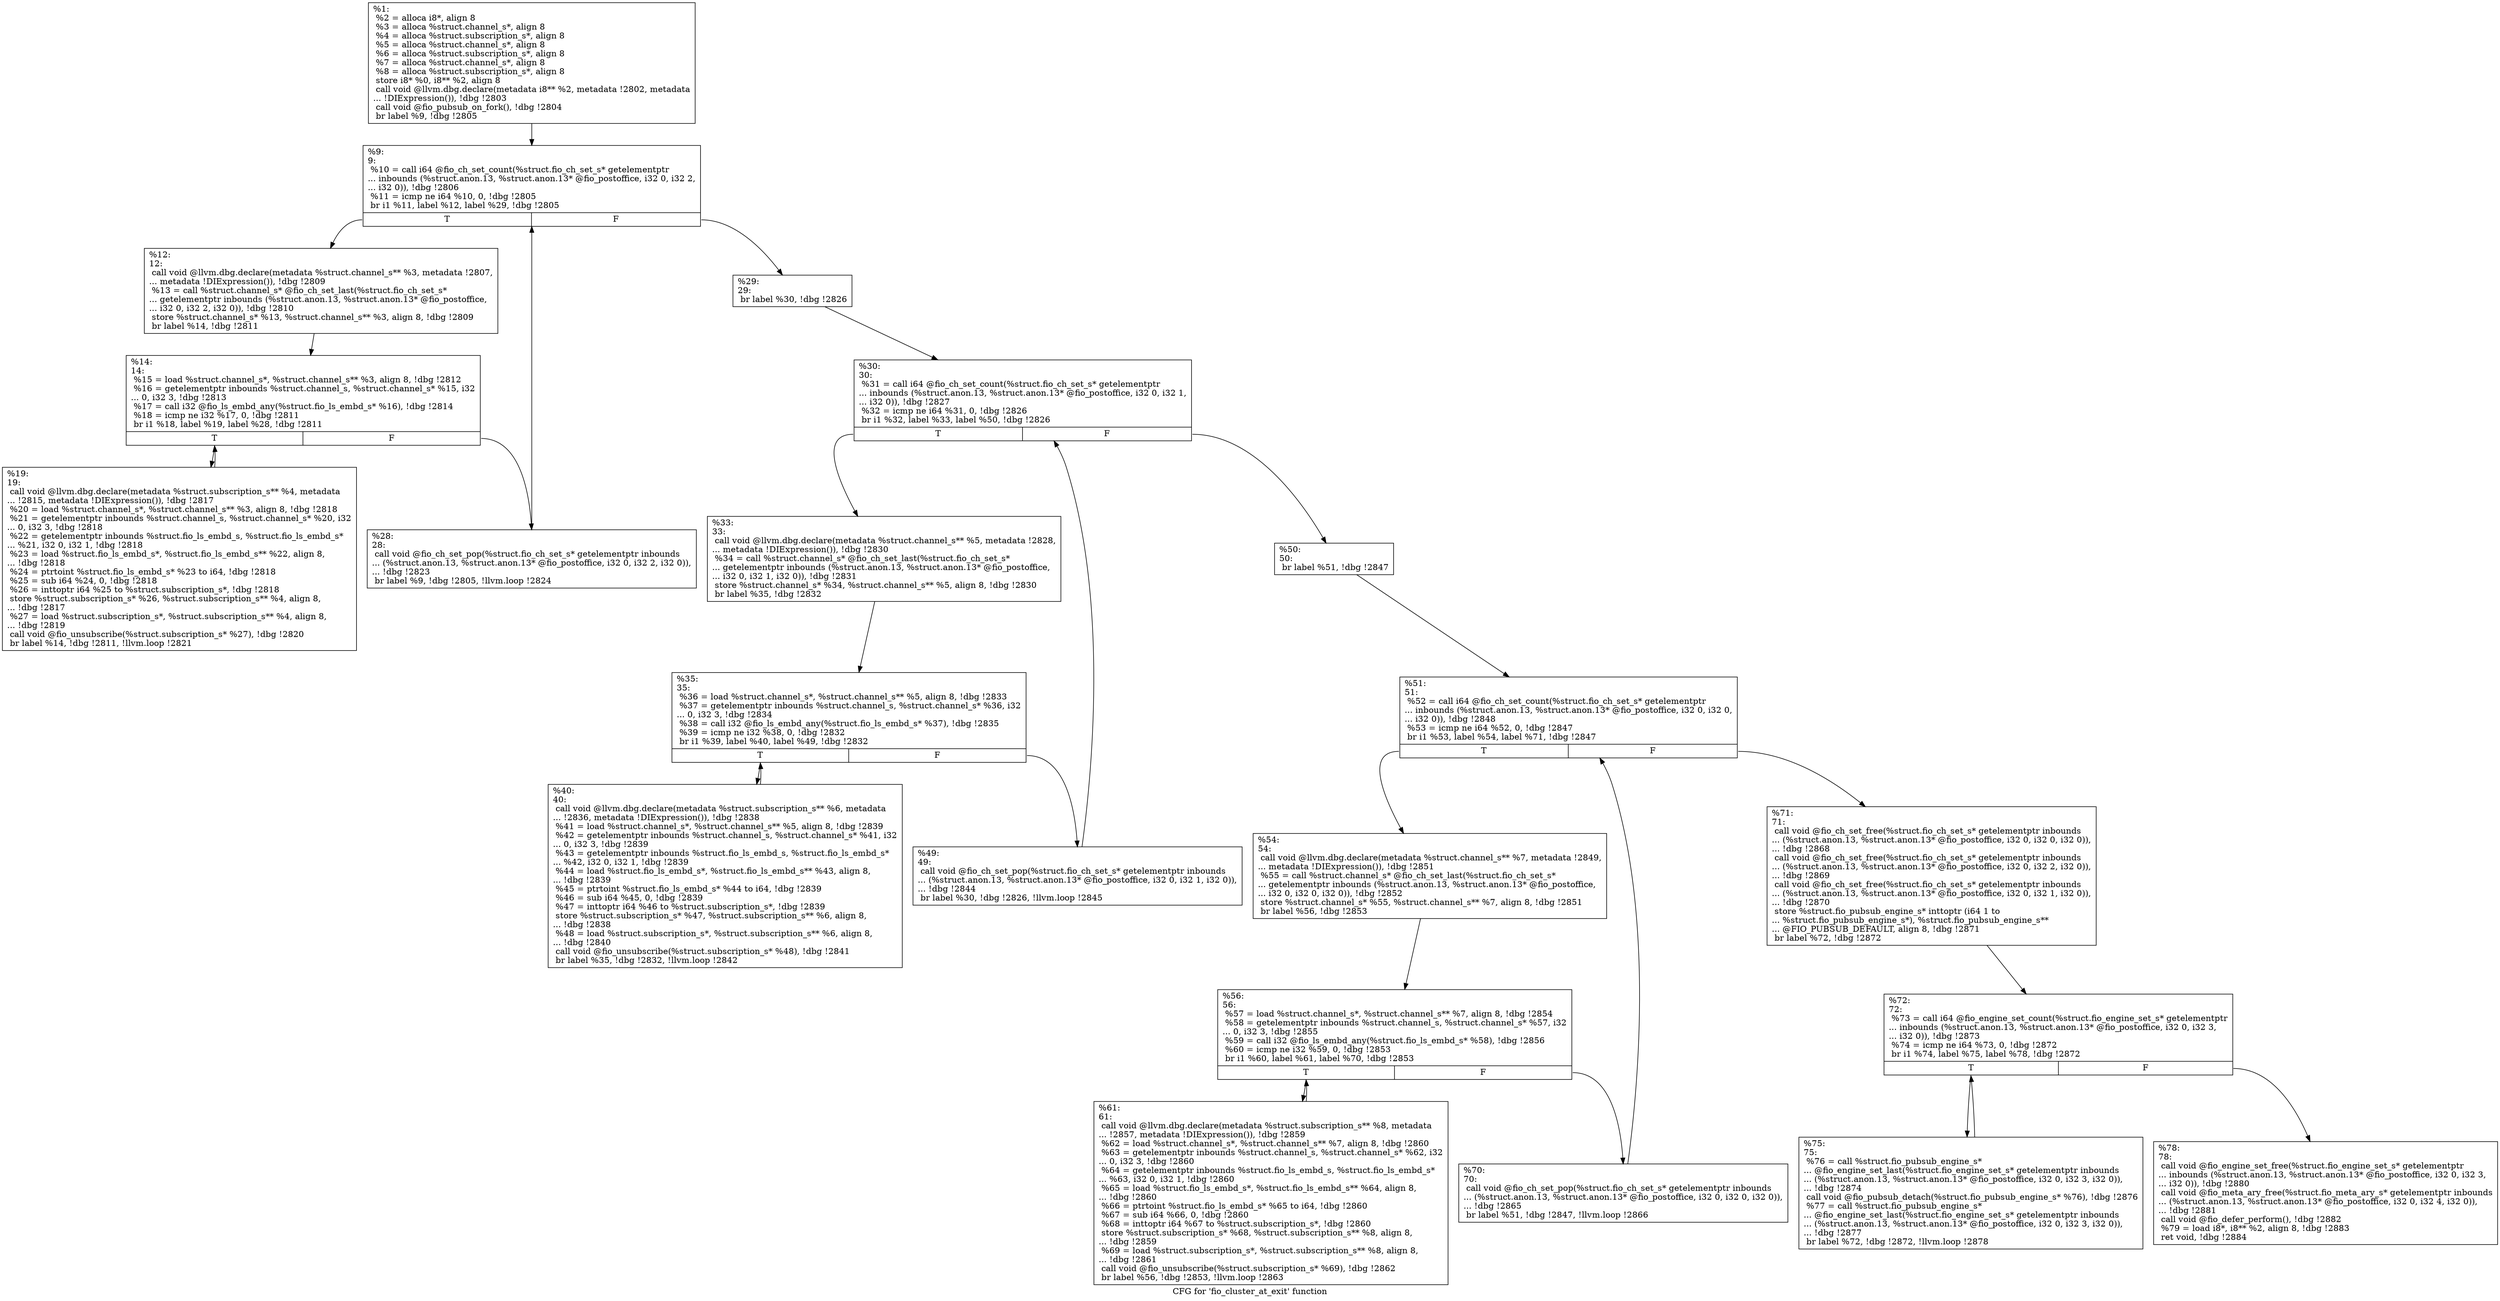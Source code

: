 digraph "CFG for 'fio_cluster_at_exit' function" {
	label="CFG for 'fio_cluster_at_exit' function";

	Node0x55685142ff90 [shape=record,label="{%1:\l  %2 = alloca i8*, align 8\l  %3 = alloca %struct.channel_s*, align 8\l  %4 = alloca %struct.subscription_s*, align 8\l  %5 = alloca %struct.channel_s*, align 8\l  %6 = alloca %struct.subscription_s*, align 8\l  %7 = alloca %struct.channel_s*, align 8\l  %8 = alloca %struct.subscription_s*, align 8\l  store i8* %0, i8** %2, align 8\l  call void @llvm.dbg.declare(metadata i8** %2, metadata !2802, metadata\l... !DIExpression()), !dbg !2803\l  call void @fio_pubsub_on_fork(), !dbg !2804\l  br label %9, !dbg !2805\l}"];
	Node0x55685142ff90 -> Node0x556851430780;
	Node0x556851430780 [shape=record,label="{%9:\l9:                                                \l  %10 = call i64 @fio_ch_set_count(%struct.fio_ch_set_s* getelementptr\l... inbounds (%struct.anon.13, %struct.anon.13* @fio_postoffice, i32 0, i32 2,\l... i32 0)), !dbg !2806\l  %11 = icmp ne i64 %10, 0, !dbg !2805\l  br i1 %11, label %12, label %29, !dbg !2805\l|{<s0>T|<s1>F}}"];
	Node0x556851430780:s0 -> Node0x5568514307d0;
	Node0x556851430780:s1 -> Node0x556851430910;
	Node0x5568514307d0 [shape=record,label="{%12:\l12:                                               \l  call void @llvm.dbg.declare(metadata %struct.channel_s** %3, metadata !2807,\l... metadata !DIExpression()), !dbg !2809\l  %13 = call %struct.channel_s* @fio_ch_set_last(%struct.fio_ch_set_s*\l... getelementptr inbounds (%struct.anon.13, %struct.anon.13* @fio_postoffice,\l... i32 0, i32 2, i32 0)), !dbg !2810\l  store %struct.channel_s* %13, %struct.channel_s** %3, align 8, !dbg !2809\l  br label %14, !dbg !2811\l}"];
	Node0x5568514307d0 -> Node0x556851430820;
	Node0x556851430820 [shape=record,label="{%14:\l14:                                               \l  %15 = load %struct.channel_s*, %struct.channel_s** %3, align 8, !dbg !2812\l  %16 = getelementptr inbounds %struct.channel_s, %struct.channel_s* %15, i32\l... 0, i32 3, !dbg !2813\l  %17 = call i32 @fio_ls_embd_any(%struct.fio_ls_embd_s* %16), !dbg !2814\l  %18 = icmp ne i32 %17, 0, !dbg !2811\l  br i1 %18, label %19, label %28, !dbg !2811\l|{<s0>T|<s1>F}}"];
	Node0x556851430820:s0 -> Node0x556851430870;
	Node0x556851430820:s1 -> Node0x5568514308c0;
	Node0x556851430870 [shape=record,label="{%19:\l19:                                               \l  call void @llvm.dbg.declare(metadata %struct.subscription_s** %4, metadata\l... !2815, metadata !DIExpression()), !dbg !2817\l  %20 = load %struct.channel_s*, %struct.channel_s** %3, align 8, !dbg !2818\l  %21 = getelementptr inbounds %struct.channel_s, %struct.channel_s* %20, i32\l... 0, i32 3, !dbg !2818\l  %22 = getelementptr inbounds %struct.fio_ls_embd_s, %struct.fio_ls_embd_s*\l... %21, i32 0, i32 1, !dbg !2818\l  %23 = load %struct.fio_ls_embd_s*, %struct.fio_ls_embd_s** %22, align 8,\l... !dbg !2818\l  %24 = ptrtoint %struct.fio_ls_embd_s* %23 to i64, !dbg !2818\l  %25 = sub i64 %24, 0, !dbg !2818\l  %26 = inttoptr i64 %25 to %struct.subscription_s*, !dbg !2818\l  store %struct.subscription_s* %26, %struct.subscription_s** %4, align 8,\l... !dbg !2817\l  %27 = load %struct.subscription_s*, %struct.subscription_s** %4, align 8,\l... !dbg !2819\l  call void @fio_unsubscribe(%struct.subscription_s* %27), !dbg !2820\l  br label %14, !dbg !2811, !llvm.loop !2821\l}"];
	Node0x556851430870 -> Node0x556851430820;
	Node0x5568514308c0 [shape=record,label="{%28:\l28:                                               \l  call void @fio_ch_set_pop(%struct.fio_ch_set_s* getelementptr inbounds\l... (%struct.anon.13, %struct.anon.13* @fio_postoffice, i32 0, i32 2, i32 0)),\l... !dbg !2823\l  br label %9, !dbg !2805, !llvm.loop !2824\l}"];
	Node0x5568514308c0 -> Node0x556851430780;
	Node0x556851430910 [shape=record,label="{%29:\l29:                                               \l  br label %30, !dbg !2826\l}"];
	Node0x556851430910 -> Node0x556851430960;
	Node0x556851430960 [shape=record,label="{%30:\l30:                                               \l  %31 = call i64 @fio_ch_set_count(%struct.fio_ch_set_s* getelementptr\l... inbounds (%struct.anon.13, %struct.anon.13* @fio_postoffice, i32 0, i32 1,\l... i32 0)), !dbg !2827\l  %32 = icmp ne i64 %31, 0, !dbg !2826\l  br i1 %32, label %33, label %50, !dbg !2826\l|{<s0>T|<s1>F}}"];
	Node0x556851430960:s0 -> Node0x5568514309b0;
	Node0x556851430960:s1 -> Node0x556851430af0;
	Node0x5568514309b0 [shape=record,label="{%33:\l33:                                               \l  call void @llvm.dbg.declare(metadata %struct.channel_s** %5, metadata !2828,\l... metadata !DIExpression()), !dbg !2830\l  %34 = call %struct.channel_s* @fio_ch_set_last(%struct.fio_ch_set_s*\l... getelementptr inbounds (%struct.anon.13, %struct.anon.13* @fio_postoffice,\l... i32 0, i32 1, i32 0)), !dbg !2831\l  store %struct.channel_s* %34, %struct.channel_s** %5, align 8, !dbg !2830\l  br label %35, !dbg !2832\l}"];
	Node0x5568514309b0 -> Node0x556851430a00;
	Node0x556851430a00 [shape=record,label="{%35:\l35:                                               \l  %36 = load %struct.channel_s*, %struct.channel_s** %5, align 8, !dbg !2833\l  %37 = getelementptr inbounds %struct.channel_s, %struct.channel_s* %36, i32\l... 0, i32 3, !dbg !2834\l  %38 = call i32 @fio_ls_embd_any(%struct.fio_ls_embd_s* %37), !dbg !2835\l  %39 = icmp ne i32 %38, 0, !dbg !2832\l  br i1 %39, label %40, label %49, !dbg !2832\l|{<s0>T|<s1>F}}"];
	Node0x556851430a00:s0 -> Node0x556851430a50;
	Node0x556851430a00:s1 -> Node0x556851430aa0;
	Node0x556851430a50 [shape=record,label="{%40:\l40:                                               \l  call void @llvm.dbg.declare(metadata %struct.subscription_s** %6, metadata\l... !2836, metadata !DIExpression()), !dbg !2838\l  %41 = load %struct.channel_s*, %struct.channel_s** %5, align 8, !dbg !2839\l  %42 = getelementptr inbounds %struct.channel_s, %struct.channel_s* %41, i32\l... 0, i32 3, !dbg !2839\l  %43 = getelementptr inbounds %struct.fio_ls_embd_s, %struct.fio_ls_embd_s*\l... %42, i32 0, i32 1, !dbg !2839\l  %44 = load %struct.fio_ls_embd_s*, %struct.fio_ls_embd_s** %43, align 8,\l... !dbg !2839\l  %45 = ptrtoint %struct.fio_ls_embd_s* %44 to i64, !dbg !2839\l  %46 = sub i64 %45, 0, !dbg !2839\l  %47 = inttoptr i64 %46 to %struct.subscription_s*, !dbg !2839\l  store %struct.subscription_s* %47, %struct.subscription_s** %6, align 8,\l... !dbg !2838\l  %48 = load %struct.subscription_s*, %struct.subscription_s** %6, align 8,\l... !dbg !2840\l  call void @fio_unsubscribe(%struct.subscription_s* %48), !dbg !2841\l  br label %35, !dbg !2832, !llvm.loop !2842\l}"];
	Node0x556851430a50 -> Node0x556851430a00;
	Node0x556851430aa0 [shape=record,label="{%49:\l49:                                               \l  call void @fio_ch_set_pop(%struct.fio_ch_set_s* getelementptr inbounds\l... (%struct.anon.13, %struct.anon.13* @fio_postoffice, i32 0, i32 1, i32 0)),\l... !dbg !2844\l  br label %30, !dbg !2826, !llvm.loop !2845\l}"];
	Node0x556851430aa0 -> Node0x556851430960;
	Node0x556851430af0 [shape=record,label="{%50:\l50:                                               \l  br label %51, !dbg !2847\l}"];
	Node0x556851430af0 -> Node0x556851430b40;
	Node0x556851430b40 [shape=record,label="{%51:\l51:                                               \l  %52 = call i64 @fio_ch_set_count(%struct.fio_ch_set_s* getelementptr\l... inbounds (%struct.anon.13, %struct.anon.13* @fio_postoffice, i32 0, i32 0,\l... i32 0)), !dbg !2848\l  %53 = icmp ne i64 %52, 0, !dbg !2847\l  br i1 %53, label %54, label %71, !dbg !2847\l|{<s0>T|<s1>F}}"];
	Node0x556851430b40:s0 -> Node0x556851430b90;
	Node0x556851430b40:s1 -> Node0x556851430cd0;
	Node0x556851430b90 [shape=record,label="{%54:\l54:                                               \l  call void @llvm.dbg.declare(metadata %struct.channel_s** %7, metadata !2849,\l... metadata !DIExpression()), !dbg !2851\l  %55 = call %struct.channel_s* @fio_ch_set_last(%struct.fio_ch_set_s*\l... getelementptr inbounds (%struct.anon.13, %struct.anon.13* @fio_postoffice,\l... i32 0, i32 0, i32 0)), !dbg !2852\l  store %struct.channel_s* %55, %struct.channel_s** %7, align 8, !dbg !2851\l  br label %56, !dbg !2853\l}"];
	Node0x556851430b90 -> Node0x556851430be0;
	Node0x556851430be0 [shape=record,label="{%56:\l56:                                               \l  %57 = load %struct.channel_s*, %struct.channel_s** %7, align 8, !dbg !2854\l  %58 = getelementptr inbounds %struct.channel_s, %struct.channel_s* %57, i32\l... 0, i32 3, !dbg !2855\l  %59 = call i32 @fio_ls_embd_any(%struct.fio_ls_embd_s* %58), !dbg !2856\l  %60 = icmp ne i32 %59, 0, !dbg !2853\l  br i1 %60, label %61, label %70, !dbg !2853\l|{<s0>T|<s1>F}}"];
	Node0x556851430be0:s0 -> Node0x556851430c30;
	Node0x556851430be0:s1 -> Node0x556851430c80;
	Node0x556851430c30 [shape=record,label="{%61:\l61:                                               \l  call void @llvm.dbg.declare(metadata %struct.subscription_s** %8, metadata\l... !2857, metadata !DIExpression()), !dbg !2859\l  %62 = load %struct.channel_s*, %struct.channel_s** %7, align 8, !dbg !2860\l  %63 = getelementptr inbounds %struct.channel_s, %struct.channel_s* %62, i32\l... 0, i32 3, !dbg !2860\l  %64 = getelementptr inbounds %struct.fio_ls_embd_s, %struct.fio_ls_embd_s*\l... %63, i32 0, i32 1, !dbg !2860\l  %65 = load %struct.fio_ls_embd_s*, %struct.fio_ls_embd_s** %64, align 8,\l... !dbg !2860\l  %66 = ptrtoint %struct.fio_ls_embd_s* %65 to i64, !dbg !2860\l  %67 = sub i64 %66, 0, !dbg !2860\l  %68 = inttoptr i64 %67 to %struct.subscription_s*, !dbg !2860\l  store %struct.subscription_s* %68, %struct.subscription_s** %8, align 8,\l... !dbg !2859\l  %69 = load %struct.subscription_s*, %struct.subscription_s** %8, align 8,\l... !dbg !2861\l  call void @fio_unsubscribe(%struct.subscription_s* %69), !dbg !2862\l  br label %56, !dbg !2853, !llvm.loop !2863\l}"];
	Node0x556851430c30 -> Node0x556851430be0;
	Node0x556851430c80 [shape=record,label="{%70:\l70:                                               \l  call void @fio_ch_set_pop(%struct.fio_ch_set_s* getelementptr inbounds\l... (%struct.anon.13, %struct.anon.13* @fio_postoffice, i32 0, i32 0, i32 0)),\l... !dbg !2865\l  br label %51, !dbg !2847, !llvm.loop !2866\l}"];
	Node0x556851430c80 -> Node0x556851430b40;
	Node0x556851430cd0 [shape=record,label="{%71:\l71:                                               \l  call void @fio_ch_set_free(%struct.fio_ch_set_s* getelementptr inbounds\l... (%struct.anon.13, %struct.anon.13* @fio_postoffice, i32 0, i32 0, i32 0)),\l... !dbg !2868\l  call void @fio_ch_set_free(%struct.fio_ch_set_s* getelementptr inbounds\l... (%struct.anon.13, %struct.anon.13* @fio_postoffice, i32 0, i32 2, i32 0)),\l... !dbg !2869\l  call void @fio_ch_set_free(%struct.fio_ch_set_s* getelementptr inbounds\l... (%struct.anon.13, %struct.anon.13* @fio_postoffice, i32 0, i32 1, i32 0)),\l... !dbg !2870\l  store %struct.fio_pubsub_engine_s* inttoptr (i64 1 to\l... %struct.fio_pubsub_engine_s*), %struct.fio_pubsub_engine_s**\l... @FIO_PUBSUB_DEFAULT, align 8, !dbg !2871\l  br label %72, !dbg !2872\l}"];
	Node0x556851430cd0 -> Node0x556851430d20;
	Node0x556851430d20 [shape=record,label="{%72:\l72:                                               \l  %73 = call i64 @fio_engine_set_count(%struct.fio_engine_set_s* getelementptr\l... inbounds (%struct.anon.13, %struct.anon.13* @fio_postoffice, i32 0, i32 3,\l... i32 0)), !dbg !2873\l  %74 = icmp ne i64 %73, 0, !dbg !2872\l  br i1 %74, label %75, label %78, !dbg !2872\l|{<s0>T|<s1>F}}"];
	Node0x556851430d20:s0 -> Node0x556851430d70;
	Node0x556851430d20:s1 -> Node0x556851430dc0;
	Node0x556851430d70 [shape=record,label="{%75:\l75:                                               \l  %76 = call %struct.fio_pubsub_engine_s*\l... @fio_engine_set_last(%struct.fio_engine_set_s* getelementptr inbounds\l... (%struct.anon.13, %struct.anon.13* @fio_postoffice, i32 0, i32 3, i32 0)),\l... !dbg !2874\l  call void @fio_pubsub_detach(%struct.fio_pubsub_engine_s* %76), !dbg !2876\l  %77 = call %struct.fio_pubsub_engine_s*\l... @fio_engine_set_last(%struct.fio_engine_set_s* getelementptr inbounds\l... (%struct.anon.13, %struct.anon.13* @fio_postoffice, i32 0, i32 3, i32 0)),\l... !dbg !2877\l  br label %72, !dbg !2872, !llvm.loop !2878\l}"];
	Node0x556851430d70 -> Node0x556851430d20;
	Node0x556851430dc0 [shape=record,label="{%78:\l78:                                               \l  call void @fio_engine_set_free(%struct.fio_engine_set_s* getelementptr\l... inbounds (%struct.anon.13, %struct.anon.13* @fio_postoffice, i32 0, i32 3,\l... i32 0)), !dbg !2880\l  call void @fio_meta_ary_free(%struct.fio_meta_ary_s* getelementptr inbounds\l... (%struct.anon.13, %struct.anon.13* @fio_postoffice, i32 0, i32 4, i32 0)),\l... !dbg !2881\l  call void @fio_defer_perform(), !dbg !2882\l  %79 = load i8*, i8** %2, align 8, !dbg !2883\l  ret void, !dbg !2884\l}"];
}
